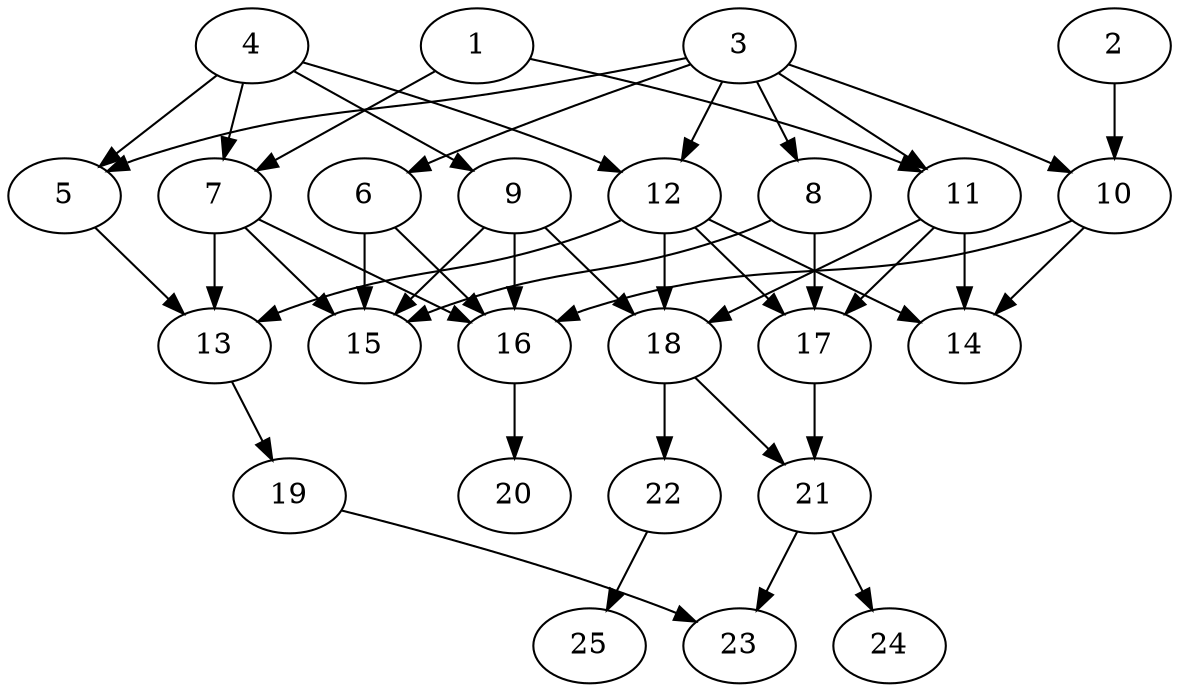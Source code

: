 // DAG (tier=2-normal, mode=compute, n=25, ccr=0.392, fat=0.591, density=0.503, regular=0.509, jump=0.199, mindata=524288, maxdata=8388608)
// DAG automatically generated by daggen at Sun Aug 24 16:33:33 2025
// /home/ermia/Project/Environments/daggen/bin/daggen --dot --ccr 0.392 --fat 0.591 --regular 0.509 --density 0.503 --jump 0.199 --mindata 524288 --maxdata 8388608 -n 25 
digraph G {
  1 [size="553267959950120845312", alpha="0.15", expect_size="276633979975060422656"]
  1 -> 7 [size ="539155037683712"]
  1 -> 11 [size ="539155037683712"]
  2 [size="16516850039151132672", alpha="0.13", expect_size="8258425019575566336"]
  2 -> 10 [size ="51884958154752"]
  3 [size="24114799726749888", alpha="0.05", expect_size="12057399863374944"]
  3 -> 5 [size ="463965259825152"]
  3 -> 6 [size ="463965259825152"]
  3 -> 8 [size ="463965259825152"]
  3 -> 10 [size ="463965259825152"]
  3 -> 11 [size ="463965259825152"]
  3 -> 12 [size ="463965259825152"]
  4 [size="459727822421836", alpha="0.06", expect_size="229863911210918"]
  4 -> 5 [size ="14154945527808"]
  4 -> 7 [size ="14154945527808"]
  4 -> 9 [size ="14154945527808"]
  4 -> 12 [size ="14154945527808"]
  5 [size="1746311987198951424", alpha="0.10", expect_size="873155993599475712"]
  5 -> 13 [size ="11601243537408"]
  6 [size="144737216807959936", alpha="0.12", expect_size="72368608403979968"]
  6 -> 15 [size ="72507772108800"]
  6 -> 16 [size ="72507772108800"]
  7 [size="4316097461354496000", alpha="0.02", expect_size="2158048730677248000"]
  7 -> 13 [size ="21207239884800"]
  7 -> 15 [size ="21207239884800"]
  7 -> 16 [size ="21207239884800"]
  8 [size="2309025631538938", alpha="0.09", expect_size="1154512815769469"]
  8 -> 15 [size ="152519120519168"]
  8 -> 17 [size ="152519120519168"]
  9 [size="163226804435363561472", alpha="0.18", expect_size="81613402217681780736"]
  9 -> 15 [size ="238937494781952"]
  9 -> 16 [size ="238937494781952"]
  9 -> 18 [size ="238937494781952"]
  10 [size="17101404529548591104", alpha="0.03", expect_size="8550702264774295552"]
  10 -> 14 [size ="53102036123648"]
  10 -> 16 [size ="53102036123648"]
  11 [size="39009542255539126272", alpha="0.09", expect_size="19504771127769563136"]
  11 -> 14 [size ="92017526833152"]
  11 -> 17 [size ="92017526833152"]
  11 -> 18 [size ="92017526833152"]
  12 [size="16369534853388840", alpha="0.15", expect_size="8184767426694420"]
  12 -> 13 [size ="272928528662528"]
  12 -> 14 [size ="272928528662528"]
  12 -> 17 [size ="272928528662528"]
  12 -> 18 [size ="272928528662528"]
  13 [size="127633087927919072", alpha="0.12", expect_size="63816543963959536"]
  13 -> 19 [size ="61788775251968"]
  14 [size="6723553835731616", alpha="0.11", expect_size="3361776917865808"]
  15 [size="5142494706107902", alpha="0.06", expect_size="2571247353053951"]
  16 [size="12576253201889624064", alpha="0.17", expect_size="6288126600944812032"]
  16 -> 20 [size ="43263750832128"]
  17 [size="1419073196516282880", alpha="0.04", expect_size="709536598258141440"]
  17 -> 21 [size ="489255235223552"]
  18 [size="216315116904299840", alpha="0.19", expect_size="108157558452149920"]
  18 -> 21 [size ="198951777075200"]
  18 -> 22 [size ="198951777075200"]
  19 [size="405165214121106816", alpha="0.04", expect_size="202582607060553408"]
  19 -> 23 [size ="177502945280000"]
  20 [size="236666266021712576", alpha="0.20", expect_size="118333133010856288"]
  21 [size="9446731722844940", alpha="0.06", expect_size="4723365861422470"]
  21 -> 23 [size ="457128166817792"]
  21 -> 24 [size ="457128166817792"]
  22 [size="66807739175954152", alpha="0.20", expect_size="33403869587977076"]
  22 -> 25 [size ="29869895319552"]
  23 [size="460088205202063097856", alpha="0.03", expect_size="230044102601031548928"]
  24 [size="860152519955978", alpha="0.06", expect_size="430076259977989"]
  25 [size="369874102044852224", alpha="0.12", expect_size="184937051022426112"]
}